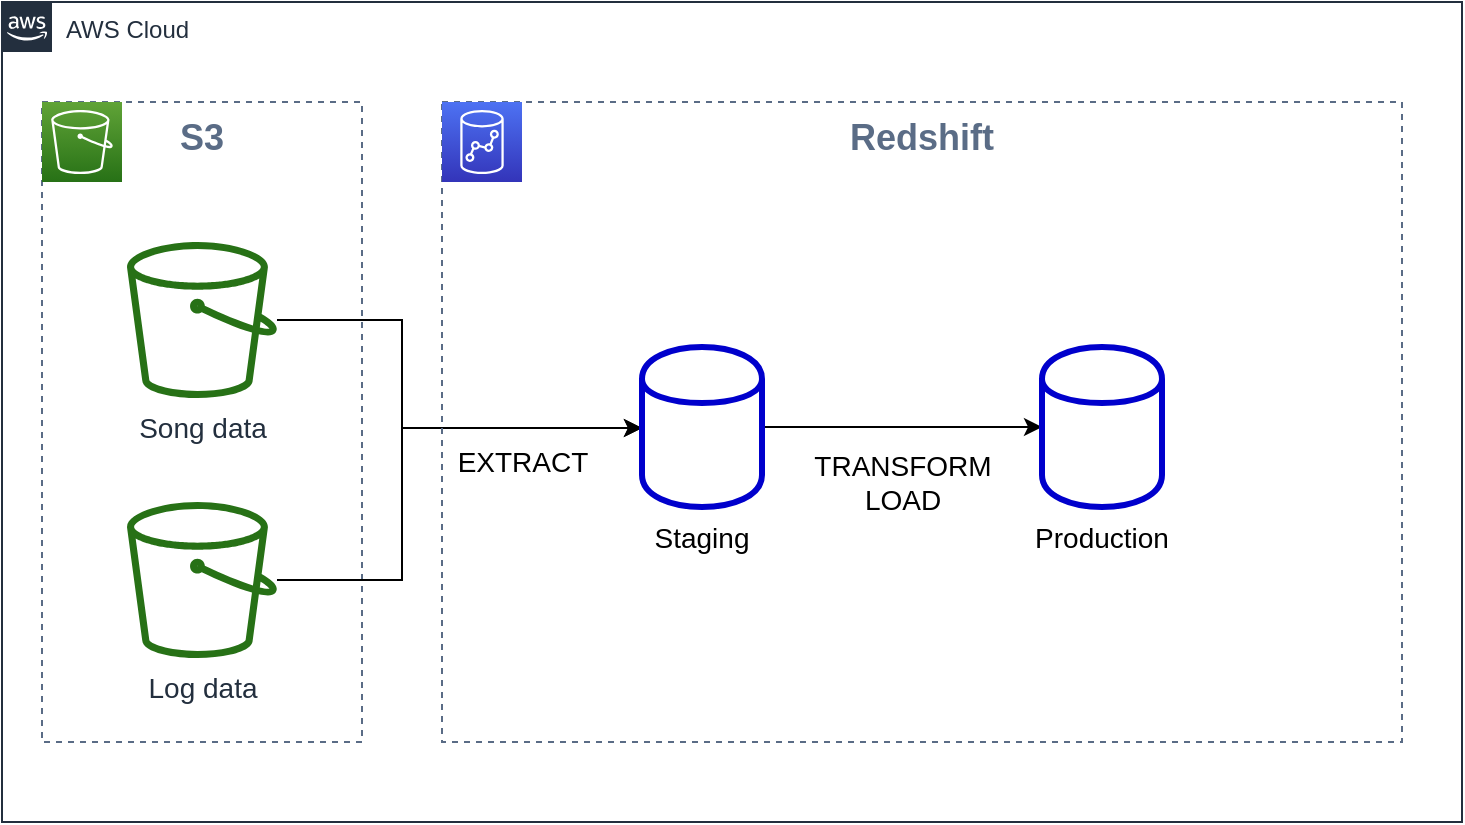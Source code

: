<mxfile version="12.9.3" type="device" pages="2"><diagram id="Ht1M8jgEwFfnCIfOTk4-" name="overview"><mxGraphModel dx="1498" dy="2011" grid="1" gridSize="10" guides="1" tooltips="1" connect="1" arrows="1" fold="1" page="1" pageScale="1" pageWidth="1169" pageHeight="827" math="0" shadow="0"><root><mxCell id="0"/><mxCell id="1" parent="0"/><mxCell id="UEzPUAAOIrF-is8g5C7q-175" value="AWS Cloud" style="points=[[0,0],[0.25,0],[0.5,0],[0.75,0],[1,0],[1,0.25],[1,0.5],[1,0.75],[1,1],[0.75,1],[0.5,1],[0.25,1],[0,1],[0,0.75],[0,0.5],[0,0.25]];outlineConnect=0;gradientColor=none;html=1;whiteSpace=wrap;fontSize=12;fontStyle=0;shape=mxgraph.aws4.group;grIcon=mxgraph.aws4.group_aws_cloud_alt;strokeColor=#232F3E;fillColor=none;verticalAlign=top;align=left;spacingLeft=30;fontColor=#232F3E;dashed=0;labelBackgroundColor=#ffffff;" parent="1" vertex="1"><mxGeometry x="180" y="-290" width="730" height="410" as="geometry"/></mxCell><mxCell id="FlFl74VmC3slfKL6E2yn-6" value="S3" style="fillColor=none;strokeColor=#5A6C86;dashed=1;verticalAlign=top;fontStyle=1;fontColor=#5A6C86;fontSize=18;" vertex="1" parent="1"><mxGeometry x="200" y="-240" width="160" height="320" as="geometry"/></mxCell><mxCell id="FlFl74VmC3slfKL6E2yn-13" style="edgeStyle=orthogonalEdgeStyle;rounded=0;orthogonalLoop=1;jettySize=auto;html=1;fontSize=14;" edge="1" parent="1" source="UEzPUAAOIrF-is8g5C7q-177" target="FlFl74VmC3slfKL6E2yn-8"><mxGeometry relative="1" as="geometry"><Array as="points"><mxPoint x="380" y="-131"/><mxPoint x="380" y="-77"/></Array></mxGeometry></mxCell><mxCell id="FlFl74VmC3slfKL6E2yn-16" value="EXTRACT" style="text;html=1;align=center;verticalAlign=middle;resizable=0;points=[];labelBackgroundColor=#ffffff;fontSize=14;" vertex="1" connectable="0" parent="FlFl74VmC3slfKL6E2yn-13"><mxGeometry x="-0.471" y="-21" relative="1" as="geometry"><mxPoint x="81" y="70.4" as="offset"/></mxGeometry></mxCell><mxCell id="UEzPUAAOIrF-is8g5C7q-177" value="Song data" style="outlineConnect=0;fontColor=#232F3E;gradientColor=none;fillColor=#277116;strokeColor=none;dashed=0;verticalLabelPosition=bottom;verticalAlign=top;align=center;html=1;fontSize=14;fontStyle=0;aspect=fixed;pointerEvents=1;shape=mxgraph.aws4.bucket;labelBackgroundColor=#ffffff;" parent="1" vertex="1"><mxGeometry x="242.5" y="-170" width="75" height="78" as="geometry"/></mxCell><mxCell id="FlFl74VmC3slfKL6E2yn-14" style="edgeStyle=orthogonalEdgeStyle;rounded=0;orthogonalLoop=1;jettySize=auto;html=1;fontSize=14;" edge="1" parent="1" source="FlFl74VmC3slfKL6E2yn-2" target="FlFl74VmC3slfKL6E2yn-8"><mxGeometry relative="1" as="geometry"><Array as="points"><mxPoint x="380" y="-1"/><mxPoint x="380" y="-77"/></Array></mxGeometry></mxCell><mxCell id="FlFl74VmC3slfKL6E2yn-2" value="Log data" style="outlineConnect=0;fontColor=#232F3E;gradientColor=none;fillColor=#277116;strokeColor=none;dashed=0;verticalLabelPosition=bottom;verticalAlign=top;align=center;html=1;fontSize=14;fontStyle=0;aspect=fixed;pointerEvents=1;shape=mxgraph.aws4.bucket;labelBackgroundColor=#ffffff;" vertex="1" parent="1"><mxGeometry x="242.5" y="-40" width="75" height="78" as="geometry"/></mxCell><mxCell id="FlFl74VmC3slfKL6E2yn-5" value="Redshift" style="fillColor=none;strokeColor=#5A6C86;dashed=1;verticalAlign=top;fontStyle=1;fontColor=#5A6C86;fontSize=18;" vertex="1" parent="1"><mxGeometry x="400" y="-240" width="480" height="320" as="geometry"/></mxCell><mxCell id="FlFl74VmC3slfKL6E2yn-1" value="" style="outlineConnect=0;fontColor=#232F3E;gradientColor=#4D72F3;gradientDirection=north;fillColor=#3334B9;strokeColor=#ffffff;dashed=0;verticalLabelPosition=bottom;verticalAlign=top;align=center;html=1;fontSize=12;fontStyle=0;aspect=fixed;shape=mxgraph.aws4.resourceIcon;resIcon=mxgraph.aws4.redshift;" vertex="1" parent="1"><mxGeometry x="400" y="-240" width="40" height="40" as="geometry"/></mxCell><mxCell id="FlFl74VmC3slfKL6E2yn-7" value="" style="outlineConnect=0;fontColor=#232F3E;gradientColor=#60A337;gradientDirection=north;fillColor=#277116;strokeColor=#ffffff;dashed=0;verticalLabelPosition=bottom;verticalAlign=top;align=center;html=1;fontSize=12;fontStyle=0;aspect=fixed;shape=mxgraph.aws4.resourceIcon;resIcon=mxgraph.aws4.s3;" vertex="1" parent="1"><mxGeometry x="200" y="-240" width="40" height="40" as="geometry"/></mxCell><mxCell id="FlFl74VmC3slfKL6E2yn-15" style="edgeStyle=orthogonalEdgeStyle;rounded=0;orthogonalLoop=1;jettySize=auto;html=1;fontSize=14;" edge="1" parent="1" source="FlFl74VmC3slfKL6E2yn-8" target="FlFl74VmC3slfKL6E2yn-10"><mxGeometry relative="1" as="geometry"/></mxCell><mxCell id="FlFl74VmC3slfKL6E2yn-19" value="TRANSFORM&lt;br&gt;LOAD" style="text;html=1;align=center;verticalAlign=middle;resizable=0;points=[];labelBackgroundColor=#ffffff;fontSize=14;" vertex="1" connectable="0" parent="FlFl74VmC3slfKL6E2yn-15"><mxGeometry x="0.071" y="-4" relative="1" as="geometry"><mxPoint x="-5" y="23.5" as="offset"/></mxGeometry></mxCell><mxCell id="FlFl74VmC3slfKL6E2yn-8" value="&lt;font style=&quot;font-size: 14px;&quot;&gt;Staging&lt;/font&gt;" style="shape=cylinder;whiteSpace=wrap;html=1;boundedLbl=1;backgroundOutline=1;fontSize=14;strokeColor=#0000CC;strokeWidth=3;labelPosition=center;verticalLabelPosition=bottom;align=center;verticalAlign=top;" vertex="1" parent="1"><mxGeometry x="500" y="-117.5" width="60" height="80" as="geometry"/></mxCell><mxCell id="FlFl74VmC3slfKL6E2yn-10" value="&lt;font style=&quot;font-size: 14px&quot;&gt;Production&lt;/font&gt;" style="shape=cylinder;whiteSpace=wrap;html=1;boundedLbl=1;backgroundOutline=1;fontSize=14;strokeColor=#0000CC;strokeWidth=3;labelPosition=center;verticalLabelPosition=bottom;align=center;verticalAlign=top;" vertex="1" parent="1"><mxGeometry x="700" y="-117.5" width="60" height="80" as="geometry"/></mxCell></root></mxGraphModel></diagram><diagram id="_2hm5RkhbEvqr5JpLa21" name="datamodel"><mxGraphModel dx="1498" dy="1184" grid="1" gridSize="10" guides="1" tooltips="1" connect="1" arrows="1" fold="1" page="1" pageScale="1" pageWidth="827" pageHeight="1169" math="0" shadow="0"><root><mxCell id="PrgxNJLlGrwAQjPZyrGG-0"/><mxCell id="PrgxNJLlGrwAQjPZyrGG-1" parent="PrgxNJLlGrwAQjPZyrGG-0"/><mxCell id="PrgxNJLlGrwAQjPZyrGG-2" value="&lt;p style=&quot;margin: 0px ; margin-top: 4px ; text-align: center ; text-decoration: underline&quot;&gt;&lt;strong&gt;artists&lt;/strong&gt;&lt;/p&gt;&lt;hr&gt;&lt;p style=&quot;margin: 0px ; margin-left: 8px&quot;&gt;artist_id VARCHAR PRIMARY KEY,&lt;/p&gt;&lt;p style=&quot;margin: 0px ; margin-left: 8px&quot;&gt;name VARCHAR,&lt;/p&gt;&lt;p style=&quot;margin: 0px ; margin-left: 8px&quot;&gt;location VARCHAR,&lt;/p&gt;&lt;p style=&quot;margin: 0px ; margin-left: 8px&quot;&gt;latitude FLOAT,&lt;/p&gt;&lt;p style=&quot;margin: 0px ; margin-left: 8px&quot;&gt;longitude FLOAT&lt;/p&gt;" style="verticalAlign=top;align=left;overflow=fill;fontSize=12;fontFamily=Helvetica;html=1;strokeColor=#003366;shadow=1;fillColor=#D4E1F5;fontColor=#003366" vertex="1" parent="PrgxNJLlGrwAQjPZyrGG-1"><mxGeometry x="560.0" y="640" width="300" height="170" as="geometry"/></mxCell><mxCell id="PrgxNJLlGrwAQjPZyrGG-3" value="&lt;p style=&quot;margin: 0px ; margin-top: 4px ; text-align: center ; text-decoration: underline&quot;&gt;&lt;strong&gt;users&lt;/strong&gt;&lt;/p&gt;&lt;hr&gt;&lt;p style=&quot;margin: 0px ; margin-left: 8px&quot;&gt;user_key BIGINT IDENTITY(0,1) PRIMARY KEY,&lt;/p&gt;&lt;p style=&quot;margin: 0px ; margin-left: 8px&quot;&gt;user_id BIGINT,&lt;/p&gt;&lt;p style=&quot;margin: 0px ; margin-left: 8px&quot;&gt;first_name VARCHAR,&lt;/p&gt;&lt;p style=&quot;margin: 0px ; margin-left: 8px&quot;&gt;last_name VARCHAR,&lt;/p&gt;&lt;p style=&quot;margin: 0px ; margin-left: 8px&quot;&gt;gender VARCHAR,&lt;/p&gt;&lt;p style=&quot;margin: 0px ; margin-left: 8px&quot;&gt;level VARCHAR&lt;/p&gt;" style="verticalAlign=top;align=left;overflow=fill;fontSize=12;fontFamily=Helvetica;html=1;strokeColor=#003366;shadow=1;fillColor=#D4E1F5;fontColor=#003366" vertex="1" parent="PrgxNJLlGrwAQjPZyrGG-1"><mxGeometry x="560" y="100" width="300" height="170" as="geometry"/></mxCell><mxCell id="PrgxNJLlGrwAQjPZyrGG-4" value="&lt;p style=&quot;margin: 4px 0px 0px ; text-align: center&quot;&gt;&lt;b&gt;&lt;u&gt;songs&lt;/u&gt;&lt;/b&gt;&lt;br&gt;&lt;/p&gt;&lt;hr&gt;&lt;p style=&quot;margin: 0px ; margin-left: 8px&quot;&gt;song_id VARCHAR PRIMARY KEY,&lt;/p&gt;&lt;p style=&quot;margin: 0px ; margin-left: 8px&quot;&gt;title VARCHAR,&lt;/p&gt;&lt;p style=&quot;margin: 0px ; margin-left: 8px&quot;&gt;artist_id VARCHAR NOT NULL,&lt;/p&gt;&lt;p style=&quot;margin: 0px ; margin-left: 8px&quot;&gt;year INT,&lt;/p&gt;&lt;p style=&quot;margin: 0px ; margin-left: 8px&quot;&gt;duration FLOAT&lt;/p&gt;" style="verticalAlign=top;align=left;overflow=fill;fontSize=12;fontFamily=Helvetica;html=1;strokeColor=#003366;shadow=1;fillColor=#D4E1F5;fontColor=#003366" vertex="1" parent="PrgxNJLlGrwAQjPZyrGG-1"><mxGeometry x="190" y="370" width="300" height="170" as="geometry"/></mxCell><mxCell id="PrgxNJLlGrwAQjPZyrGG-5" value="&lt;p style=&quot;margin: 4px 0px 0px ; text-align: center&quot;&gt;&lt;b&gt;&lt;u&gt;songplays&lt;/u&gt;&lt;/b&gt;&lt;br&gt;&lt;/p&gt;&lt;hr&gt;&lt;p style=&quot;margin: 0px ; margin-left: 8px&quot;&gt;songplay_key BIGINT IDENTITY(0,1) PRIMARY KEY,&lt;/p&gt;&lt;p style=&quot;margin: 0px ; margin-left: 8px&quot;&gt;start_time BIGINT NOT NULL,&lt;/p&gt;&lt;p style=&quot;margin: 0px ; margin-left: 8px&quot;&gt;user_key BIGINT,&lt;/p&gt;&lt;p style=&quot;margin: 0px ; margin-left: 8px&quot;&gt;level VARCHAR,&lt;/p&gt;&lt;p style=&quot;margin: 0px ; margin-left: 8px&quot;&gt;song_id VARCHAR,&lt;/p&gt;&lt;p style=&quot;margin: 0px ; margin-left: 8px&quot;&gt;artist_id VARCHAR,&lt;/p&gt;&lt;p style=&quot;margin: 0px ; margin-left: 8px&quot;&gt;session_id BIGINT,&lt;/p&gt;&lt;p style=&quot;margin: 0px ; margin-left: 8px&quot;&gt;location VARCHAR,&lt;/p&gt;&lt;p style=&quot;margin: 0px ; margin-left: 8px&quot;&gt;user_agent VARCHAR&lt;/p&gt;" style="verticalAlign=top;align=left;overflow=fill;fontSize=12;fontFamily=Helvetica;html=1;strokeColor=#003366;shadow=1;fillColor=#D4E1F5;fontColor=#003366" vertex="1" parent="PrgxNJLlGrwAQjPZyrGG-1"><mxGeometry x="560" y="370" width="300" height="170" as="geometry"/></mxCell><mxCell id="PrgxNJLlGrwAQjPZyrGG-6" value="&lt;p style=&quot;margin: 4px 0px 0px ; text-decoration: underline ; text-align: center&quot;&gt;&lt;strong&gt;time&lt;/strong&gt;&lt;/p&gt;&lt;hr&gt;&lt;p style=&quot;margin: 0px ; margin-left: 8px&quot;&gt;start_time BIGINT PRIMARY KEY,&lt;/p&gt;&lt;p style=&quot;margin: 0px ; margin-left: 8px&quot;&gt;hour INT,&lt;/p&gt;&lt;p style=&quot;margin: 0px ; margin-left: 8px&quot;&gt;day INT,&lt;/p&gt;&lt;p style=&quot;margin: 0px ; margin-left: 8px&quot;&gt;week INT,&lt;/p&gt;&lt;p style=&quot;margin: 0px ; margin-left: 8px&quot;&gt;month INT,&lt;/p&gt;&lt;p style=&quot;margin: 0px ; margin-left: 8px&quot;&gt;year INT,&lt;/p&gt;&lt;p style=&quot;margin: 0px ; margin-left: 8px&quot;&gt;weekday INT&lt;/p&gt;" style="verticalAlign=top;align=left;overflow=fill;fontSize=12;fontFamily=Helvetica;html=1;strokeColor=#003366;shadow=1;fillColor=#D4E1F5;fontColor=#003366" vertex="1" parent="PrgxNJLlGrwAQjPZyrGG-1"><mxGeometry x="930" y="370" width="300" height="170" as="geometry"/></mxCell><mxCell id="PrgxNJLlGrwAQjPZyrGG-7" value="" style="endArrow=ERone;endSize=12;startArrow=ERzeroToMany;startSize=14;startFill=1;edgeStyle=orthogonalEdgeStyle;rounded=0;endFill=0;" edge="1" parent="PrgxNJLlGrwAQjPZyrGG-1" source="PrgxNJLlGrwAQjPZyrGG-5" target="PrgxNJLlGrwAQjPZyrGG-2"><mxGeometry x="769.36" y="450" as="geometry"><mxPoint x="769.36" y="450" as="sourcePoint"/><mxPoint x="929.36" y="450" as="targetPoint"/></mxGeometry></mxCell><mxCell id="PrgxNJLlGrwAQjPZyrGG-8" value="" style="endArrow=ERzeroToMany;endSize=12;startArrow=ERone;startSize=14;startFill=0;edgeStyle=orthogonalEdgeStyle;endFill=1;" edge="1" parent="PrgxNJLlGrwAQjPZyrGG-1" source="PrgxNJLlGrwAQjPZyrGG-3" target="PrgxNJLlGrwAQjPZyrGG-5"><mxGeometry x="389.36" y="350" as="geometry"><mxPoint x="389.36" y="350" as="sourcePoint"/><mxPoint x="549.36" y="350" as="targetPoint"/></mxGeometry></mxCell><mxCell id="PrgxNJLlGrwAQjPZyrGG-9" value="" style="endArrow=ERzeroToMany;endSize=12;startArrow=ERone;startSize=14;startFill=0;edgeStyle=orthogonalEdgeStyle;rounded=0;endFill=1;" edge="1" parent="PrgxNJLlGrwAQjPZyrGG-1" source="PrgxNJLlGrwAQjPZyrGG-6" target="PrgxNJLlGrwAQjPZyrGG-5"><mxGeometry x="419.36" y="820" as="geometry"><mxPoint x="419.36" y="820" as="sourcePoint"/><mxPoint x="579.36" y="820" as="targetPoint"/></mxGeometry></mxCell><mxCell id="PrgxNJLlGrwAQjPZyrGG-10" value="" style="endArrow=ERone;endSize=12;startArrow=ERzeroToMany;startSize=14;startFill=1;edgeStyle=orthogonalEdgeStyle;endFill=0;" edge="1" parent="PrgxNJLlGrwAQjPZyrGG-1" source="PrgxNJLlGrwAQjPZyrGG-5" target="PrgxNJLlGrwAQjPZyrGG-4"><mxGeometry x="369.36" y="360" as="geometry"><mxPoint x="369.36" y="360" as="sourcePoint"/><mxPoint x="529.36" y="360" as="targetPoint"/><Array as="points"/></mxGeometry></mxCell></root></mxGraphModel></diagram></mxfile>